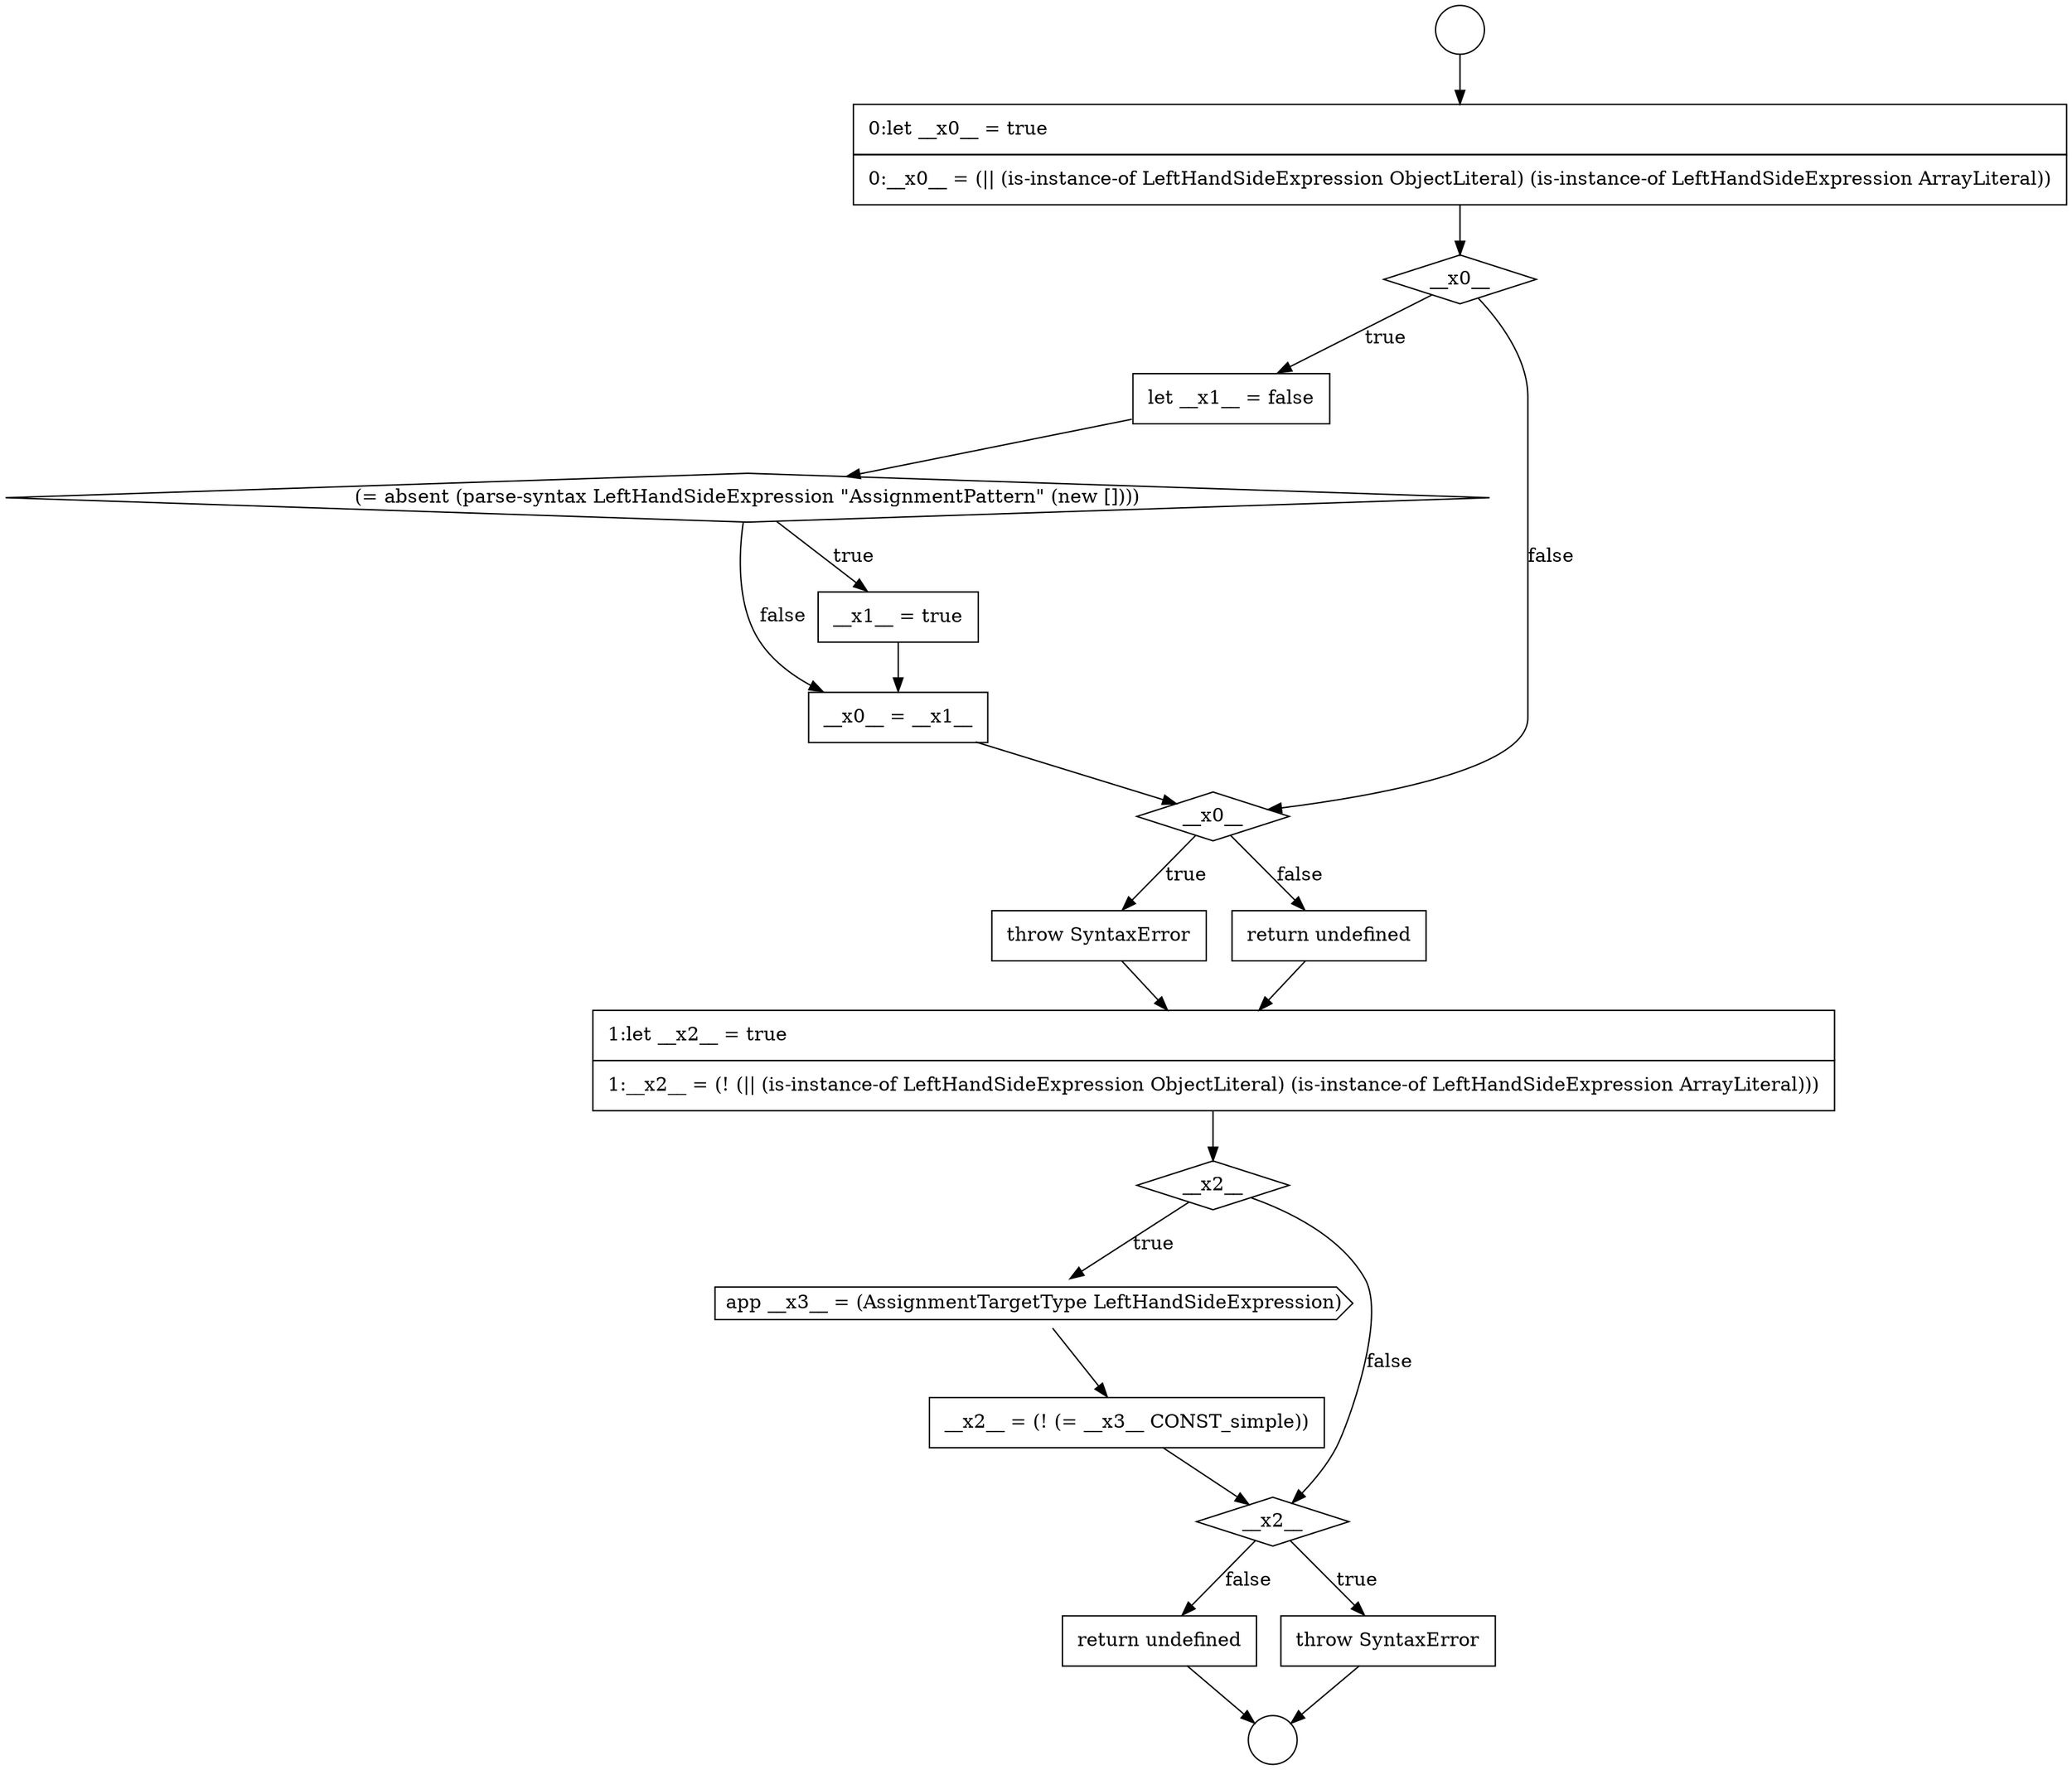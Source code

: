 digraph {
  node18297 [shape=none, margin=0, label=<<font color="black">
    <table border="0" cellborder="1" cellspacing="0" cellpadding="10">
      <tr><td align="left">let __x1__ = false</td></tr>
    </table>
  </font>> color="black" fillcolor="white" style=filled]
  node18304 [shape=none, margin=0, label=<<font color="black">
    <table border="0" cellborder="1" cellspacing="0" cellpadding="10">
      <tr><td align="left">1:let __x2__ = true</td></tr>
      <tr><td align="left">1:__x2__ = (! (|| (is-instance-of LeftHandSideExpression ObjectLiteral) (is-instance-of LeftHandSideExpression ArrayLiteral)))</td></tr>
    </table>
  </font>> color="black" fillcolor="white" style=filled]
  node18301 [shape=diamond, label=<<font color="black">__x0__</font>> color="black" fillcolor="white" style=filled]
  node18296 [shape=diamond, label=<<font color="black">__x0__</font>> color="black" fillcolor="white" style=filled]
  node18300 [shape=none, margin=0, label=<<font color="black">
    <table border="0" cellborder="1" cellspacing="0" cellpadding="10">
      <tr><td align="left">__x0__ = __x1__</td></tr>
    </table>
  </font>> color="black" fillcolor="white" style=filled]
  node18306 [shape=cds, label=<<font color="black">app __x3__ = (AssignmentTargetType LeftHandSideExpression)</font>> color="black" fillcolor="white" style=filled]
  node18308 [shape=diamond, label=<<font color="black">__x2__</font>> color="black" fillcolor="white" style=filled]
  node18302 [shape=none, margin=0, label=<<font color="black">
    <table border="0" cellborder="1" cellspacing="0" cellpadding="10">
      <tr><td align="left">throw SyntaxError</td></tr>
    </table>
  </font>> color="black" fillcolor="white" style=filled]
  node18294 [shape=circle label=" " color="black" fillcolor="white" style=filled]
  node18307 [shape=none, margin=0, label=<<font color="black">
    <table border="0" cellborder="1" cellspacing="0" cellpadding="10">
      <tr><td align="left">__x2__ = (! (= __x3__ CONST_simple))</td></tr>
    </table>
  </font>> color="black" fillcolor="white" style=filled]
  node18295 [shape=none, margin=0, label=<<font color="black">
    <table border="0" cellborder="1" cellspacing="0" cellpadding="10">
      <tr><td align="left">0:let __x0__ = true</td></tr>
      <tr><td align="left">0:__x0__ = (|| (is-instance-of LeftHandSideExpression ObjectLiteral) (is-instance-of LeftHandSideExpression ArrayLiteral))</td></tr>
    </table>
  </font>> color="black" fillcolor="white" style=filled]
  node18310 [shape=none, margin=0, label=<<font color="black">
    <table border="0" cellborder="1" cellspacing="0" cellpadding="10">
      <tr><td align="left">return undefined</td></tr>
    </table>
  </font>> color="black" fillcolor="white" style=filled]
  node18293 [shape=circle label=" " color="black" fillcolor="white" style=filled]
  node18303 [shape=none, margin=0, label=<<font color="black">
    <table border="0" cellborder="1" cellspacing="0" cellpadding="10">
      <tr><td align="left">return undefined</td></tr>
    </table>
  </font>> color="black" fillcolor="white" style=filled]
  node18299 [shape=none, margin=0, label=<<font color="black">
    <table border="0" cellborder="1" cellspacing="0" cellpadding="10">
      <tr><td align="left">__x1__ = true</td></tr>
    </table>
  </font>> color="black" fillcolor="white" style=filled]
  node18309 [shape=none, margin=0, label=<<font color="black">
    <table border="0" cellborder="1" cellspacing="0" cellpadding="10">
      <tr><td align="left">throw SyntaxError</td></tr>
    </table>
  </font>> color="black" fillcolor="white" style=filled]
  node18298 [shape=diamond, label=<<font color="black">(= absent (parse-syntax LeftHandSideExpression &quot;AssignmentPattern&quot; (new [])))</font>> color="black" fillcolor="white" style=filled]
  node18305 [shape=diamond, label=<<font color="black">__x2__</font>> color="black" fillcolor="white" style=filled]
  node18293 -> node18295 [ color="black"]
  node18310 -> node18294 [ color="black"]
  node18296 -> node18297 [label=<<font color="black">true</font>> color="black"]
  node18296 -> node18301 [label=<<font color="black">false</font>> color="black"]
  node18306 -> node18307 [ color="black"]
  node18302 -> node18304 [ color="black"]
  node18300 -> node18301 [ color="black"]
  node18307 -> node18308 [ color="black"]
  node18308 -> node18309 [label=<<font color="black">true</font>> color="black"]
  node18308 -> node18310 [label=<<font color="black">false</font>> color="black"]
  node18301 -> node18302 [label=<<font color="black">true</font>> color="black"]
  node18301 -> node18303 [label=<<font color="black">false</font>> color="black"]
  node18309 -> node18294 [ color="black"]
  node18303 -> node18304 [ color="black"]
  node18298 -> node18299 [label=<<font color="black">true</font>> color="black"]
  node18298 -> node18300 [label=<<font color="black">false</font>> color="black"]
  node18305 -> node18306 [label=<<font color="black">true</font>> color="black"]
  node18305 -> node18308 [label=<<font color="black">false</font>> color="black"]
  node18295 -> node18296 [ color="black"]
  node18299 -> node18300 [ color="black"]
  node18304 -> node18305 [ color="black"]
  node18297 -> node18298 [ color="black"]
}
